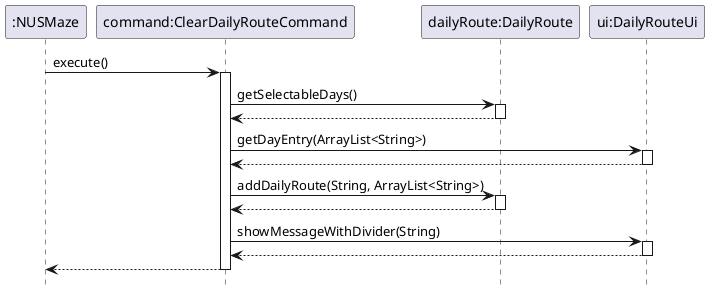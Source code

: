 @startuml
hide footbox

participant ":NUSMaze"
":NUSMaze" -> "command:ClearDailyRouteCommand" : execute()
activate "command:ClearDailyRouteCommand"
"command:ClearDailyRouteCommand" -> "dailyRoute:DailyRoute" : getSelectableDays()
activate "dailyRoute:DailyRoute"
return
deactivate "dailyRoute:DailyRoute"
"command:ClearDailyRouteCommand" -> "ui:DailyRouteUi" : getDayEntry(ArrayList<String>)
activate "ui:DailyRouteUi"
return
deactivate "ui:DailyRouteUi"
"command:ClearDailyRouteCommand" -> "dailyRoute:DailyRoute" : addDailyRoute(String, ArrayList<String>)
activate "dailyRoute:DailyRoute"
"dailyRoute:DailyRoute" --> "command:ClearDailyRouteCommand"
deactivate "dailyRoute:DailyRoute"
"command:ClearDailyRouteCommand" -> "ui:DailyRouteUi": showMessageWithDivider(String)
activate "ui:DailyRouteUi"
return
deactivate "ui:DailyRouteUi"
"command:ClearDailyRouteCommand" --> ":NUSMaze"
deactivate "command:ClearDailyRouteCommand"
@enduml